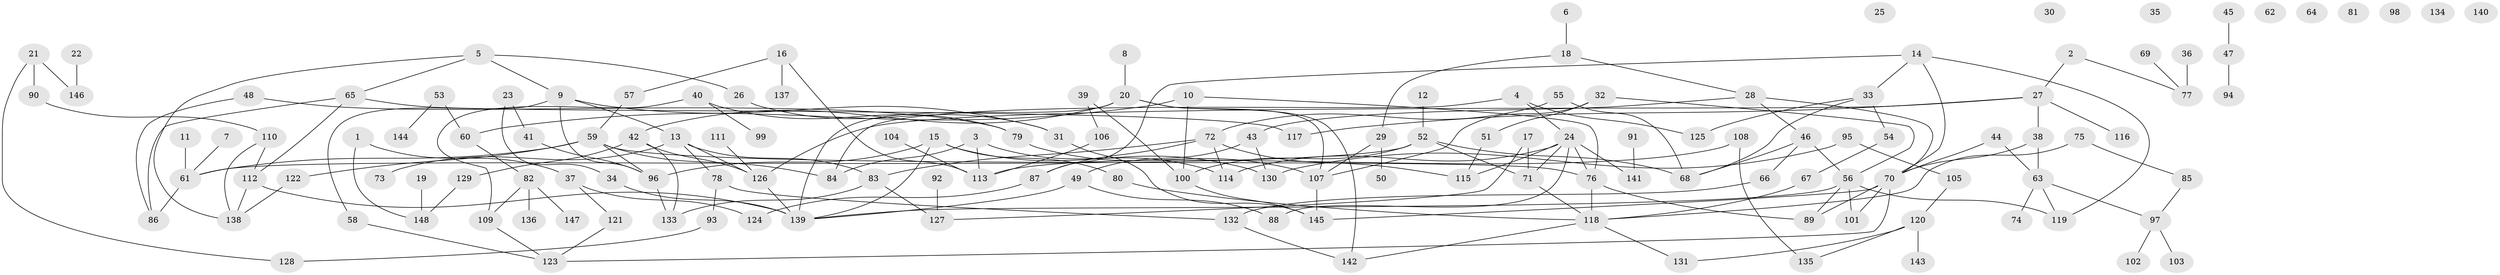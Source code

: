 // coarse degree distribution, {3: 0.1875, 12: 0.015625, 4: 0.234375, 10: 0.03125, 1: 0.171875, 8: 0.03125, 5: 0.0625, 2: 0.21875, 9: 0.015625, 6: 0.03125}
// Generated by graph-tools (version 1.1) at 2025/48/03/04/25 22:48:21]
// undirected, 148 vertices, 195 edges
graph export_dot {
  node [color=gray90,style=filled];
  1;
  2;
  3;
  4;
  5;
  6;
  7;
  8;
  9;
  10;
  11;
  12;
  13;
  14;
  15;
  16;
  17;
  18;
  19;
  20;
  21;
  22;
  23;
  24;
  25;
  26;
  27;
  28;
  29;
  30;
  31;
  32;
  33;
  34;
  35;
  36;
  37;
  38;
  39;
  40;
  41;
  42;
  43;
  44;
  45;
  46;
  47;
  48;
  49;
  50;
  51;
  52;
  53;
  54;
  55;
  56;
  57;
  58;
  59;
  60;
  61;
  62;
  63;
  64;
  65;
  66;
  67;
  68;
  69;
  70;
  71;
  72;
  73;
  74;
  75;
  76;
  77;
  78;
  79;
  80;
  81;
  82;
  83;
  84;
  85;
  86;
  87;
  88;
  89;
  90;
  91;
  92;
  93;
  94;
  95;
  96;
  97;
  98;
  99;
  100;
  101;
  102;
  103;
  104;
  105;
  106;
  107;
  108;
  109;
  110;
  111;
  112;
  113;
  114;
  115;
  116;
  117;
  118;
  119;
  120;
  121;
  122;
  123;
  124;
  125;
  126;
  127;
  128;
  129;
  130;
  131;
  132;
  133;
  134;
  135;
  136;
  137;
  138;
  139;
  140;
  141;
  142;
  143;
  144;
  145;
  146;
  147;
  148;
  1 -- 37;
  1 -- 148;
  2 -- 27;
  2 -- 77;
  3 -- 84;
  3 -- 113;
  3 -- 114;
  4 -- 24;
  4 -- 84;
  4 -- 125;
  5 -- 9;
  5 -- 26;
  5 -- 65;
  5 -- 138;
  6 -- 18;
  7 -- 61;
  8 -- 20;
  9 -- 13;
  9 -- 31;
  9 -- 58;
  9 -- 96;
  10 -- 60;
  10 -- 76;
  10 -- 100;
  11 -- 61;
  12 -- 52;
  13 -- 73;
  13 -- 78;
  13 -- 83;
  13 -- 126;
  14 -- 33;
  14 -- 70;
  14 -- 87;
  14 -- 119;
  15 -- 80;
  15 -- 96;
  15 -- 130;
  15 -- 139;
  16 -- 57;
  16 -- 113;
  16 -- 137;
  17 -- 71;
  17 -- 127;
  18 -- 28;
  18 -- 29;
  19 -- 148;
  20 -- 42;
  20 -- 107;
  20 -- 139;
  20 -- 142;
  21 -- 90;
  21 -- 128;
  21 -- 146;
  22 -- 146;
  23 -- 34;
  23 -- 41;
  24 -- 71;
  24 -- 76;
  24 -- 88;
  24 -- 114;
  24 -- 115;
  24 -- 141;
  26 -- 31;
  27 -- 38;
  27 -- 116;
  27 -- 117;
  27 -- 126;
  28 -- 43;
  28 -- 46;
  28 -- 70;
  29 -- 50;
  29 -- 107;
  31 -- 145;
  32 -- 51;
  32 -- 56;
  32 -- 107;
  33 -- 54;
  33 -- 68;
  33 -- 125;
  34 -- 139;
  36 -- 77;
  37 -- 121;
  37 -- 124;
  38 -- 63;
  38 -- 70;
  39 -- 100;
  39 -- 106;
  40 -- 79;
  40 -- 99;
  40 -- 109;
  41 -- 96;
  42 -- 126;
  42 -- 129;
  42 -- 133;
  43 -- 49;
  43 -- 130;
  44 -- 63;
  44 -- 70;
  45 -- 47;
  46 -- 56;
  46 -- 66;
  46 -- 68;
  47 -- 94;
  48 -- 79;
  48 -- 86;
  49 -- 88;
  49 -- 139;
  51 -- 115;
  52 -- 61;
  52 -- 68;
  52 -- 71;
  52 -- 100;
  53 -- 60;
  53 -- 144;
  54 -- 67;
  55 -- 68;
  55 -- 72;
  56 -- 89;
  56 -- 101;
  56 -- 119;
  56 -- 139;
  57 -- 59;
  58 -- 123;
  59 -- 61;
  59 -- 76;
  59 -- 84;
  59 -- 96;
  59 -- 122;
  60 -- 82;
  61 -- 86;
  63 -- 74;
  63 -- 97;
  63 -- 119;
  65 -- 86;
  65 -- 112;
  65 -- 117;
  66 -- 132;
  67 -- 118;
  69 -- 77;
  70 -- 89;
  70 -- 101;
  70 -- 123;
  70 -- 145;
  71 -- 118;
  72 -- 83;
  72 -- 87;
  72 -- 114;
  72 -- 115;
  75 -- 85;
  75 -- 118;
  76 -- 89;
  76 -- 118;
  78 -- 93;
  78 -- 132;
  79 -- 107;
  80 -- 118;
  82 -- 109;
  82 -- 136;
  82 -- 147;
  83 -- 127;
  83 -- 133;
  85 -- 97;
  87 -- 124;
  90 -- 110;
  91 -- 141;
  92 -- 127;
  93 -- 128;
  95 -- 105;
  95 -- 130;
  96 -- 133;
  97 -- 102;
  97 -- 103;
  100 -- 145;
  104 -- 113;
  105 -- 120;
  106 -- 113;
  107 -- 145;
  108 -- 113;
  108 -- 135;
  109 -- 123;
  110 -- 112;
  110 -- 138;
  111 -- 126;
  112 -- 138;
  112 -- 139;
  118 -- 131;
  118 -- 142;
  120 -- 131;
  120 -- 135;
  120 -- 143;
  121 -- 123;
  122 -- 138;
  126 -- 139;
  129 -- 148;
  132 -- 142;
}
